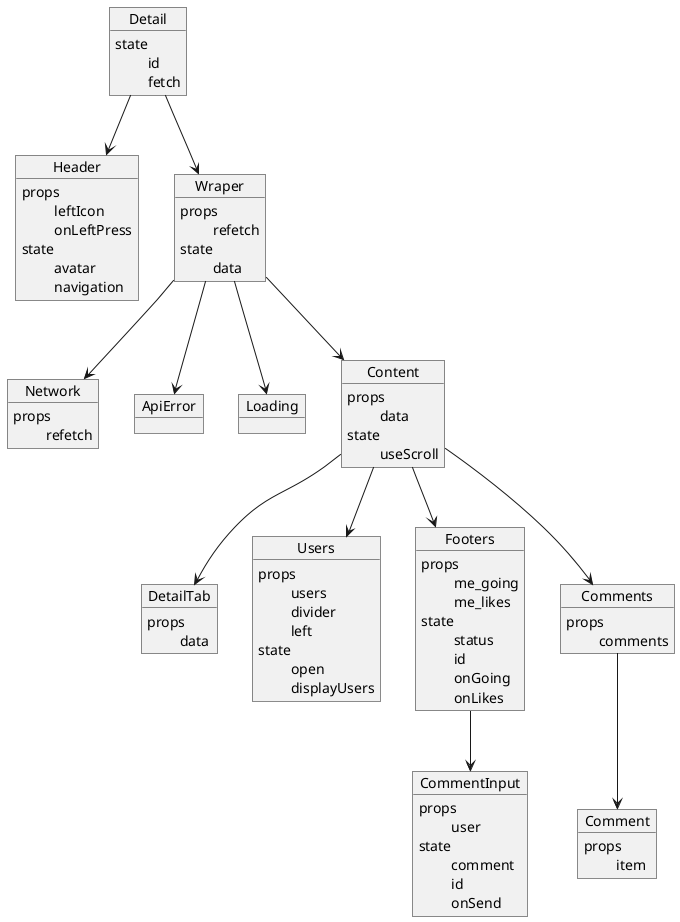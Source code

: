 @startuml "detail page"
object Detail{
    state
    \t id
    \t fetch
}
object Header{
  props
  \t leftIcon
  \t onLeftPress
  state
  \t avatar
  \t navigation
}
Detail --> Header
object Wraper{
  props
  \t refetch
  state
  \t data
}
Detail --> Wraper
object Network {
  props
  \t refetch
}
object ApiError{

}
object Loading{
  
}
object Content{
  props
  \t data
  state
  \t useScroll
}
Wraper --> Network
Wraper --> ApiError
Wraper --> Loading
Wraper --> Content
object DetailTab{
  props
  \t data
}
object Users{
  props
  \t users
  \t divider
  \t left
  state
  \t open
  \t displayUsers
}
object Footers{
  props
  \t me_going
  \t me_likes
  state
  \t status
  \t id
  \t onGoing
  \t onLikes
}
object Comments{
  props
  \t comments
}
Content --> DetailTab
Content --> Users
Content --> Comments
Content -->Footers
object Comment{
  props
  \t item
}
object CommentInput{
  props
  \t user
  state
  \t comment
  \t id
  \t onSend
}
Comments --> Comment
Footers --> CommentInput
@enduml